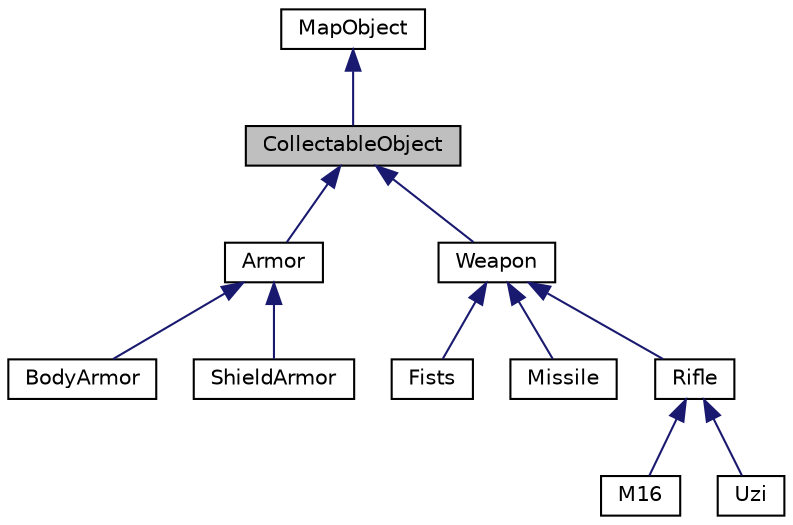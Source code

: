 digraph "CollectableObject"
{
  edge [fontname="Helvetica",fontsize="10",labelfontname="Helvetica",labelfontsize="10"];
  node [fontname="Helvetica",fontsize="10",shape=record];
  Node0 [label="CollectableObject",height=0.2,width=0.4,color="black", fillcolor="grey75", style="filled", fontcolor="black"];
  Node1 -> Node0 [dir="back",color="midnightblue",fontsize="10",style="solid",fontname="Helvetica"];
  Node1 [label="MapObject",height=0.2,width=0.4,color="black", fillcolor="white", style="filled",URL="$class_map_object.html"];
  Node0 -> Node2 [dir="back",color="midnightblue",fontsize="10",style="solid",fontname="Helvetica"];
  Node2 [label="Armor",height=0.2,width=0.4,color="black", fillcolor="white", style="filled",URL="$class_armor.html"];
  Node2 -> Node3 [dir="back",color="midnightblue",fontsize="10",style="solid",fontname="Helvetica"];
  Node3 [label="BodyArmor",height=0.2,width=0.4,color="black", fillcolor="white", style="filled",URL="$class_body_armor.html"];
  Node2 -> Node4 [dir="back",color="midnightblue",fontsize="10",style="solid",fontname="Helvetica"];
  Node4 [label="ShieldArmor",height=0.2,width=0.4,color="black", fillcolor="white", style="filled",URL="$class_shield_armor.html"];
  Node0 -> Node5 [dir="back",color="midnightblue",fontsize="10",style="solid",fontname="Helvetica"];
  Node5 [label="Weapon",height=0.2,width=0.4,color="black", fillcolor="white", style="filled",URL="$class_weapon.html"];
  Node5 -> Node6 [dir="back",color="midnightblue",fontsize="10",style="solid",fontname="Helvetica"];
  Node6 [label="Fists",height=0.2,width=0.4,color="black", fillcolor="white", style="filled",URL="$class_fists.html"];
  Node5 -> Node7 [dir="back",color="midnightblue",fontsize="10",style="solid",fontname="Helvetica"];
  Node7 [label="Missile",height=0.2,width=0.4,color="black", fillcolor="white", style="filled",URL="$class_missile.html"];
  Node5 -> Node8 [dir="back",color="midnightblue",fontsize="10",style="solid",fontname="Helvetica"];
  Node8 [label="Rifle",height=0.2,width=0.4,color="black", fillcolor="white", style="filled",URL="$class_rifle.html"];
  Node8 -> Node9 [dir="back",color="midnightblue",fontsize="10",style="solid",fontname="Helvetica"];
  Node9 [label="M16",height=0.2,width=0.4,color="black", fillcolor="white", style="filled",URL="$class_m16.html"];
  Node8 -> Node10 [dir="back",color="midnightblue",fontsize="10",style="solid",fontname="Helvetica"];
  Node10 [label="Uzi",height=0.2,width=0.4,color="black", fillcolor="white", style="filled",URL="$class_uzi.html"];
}
